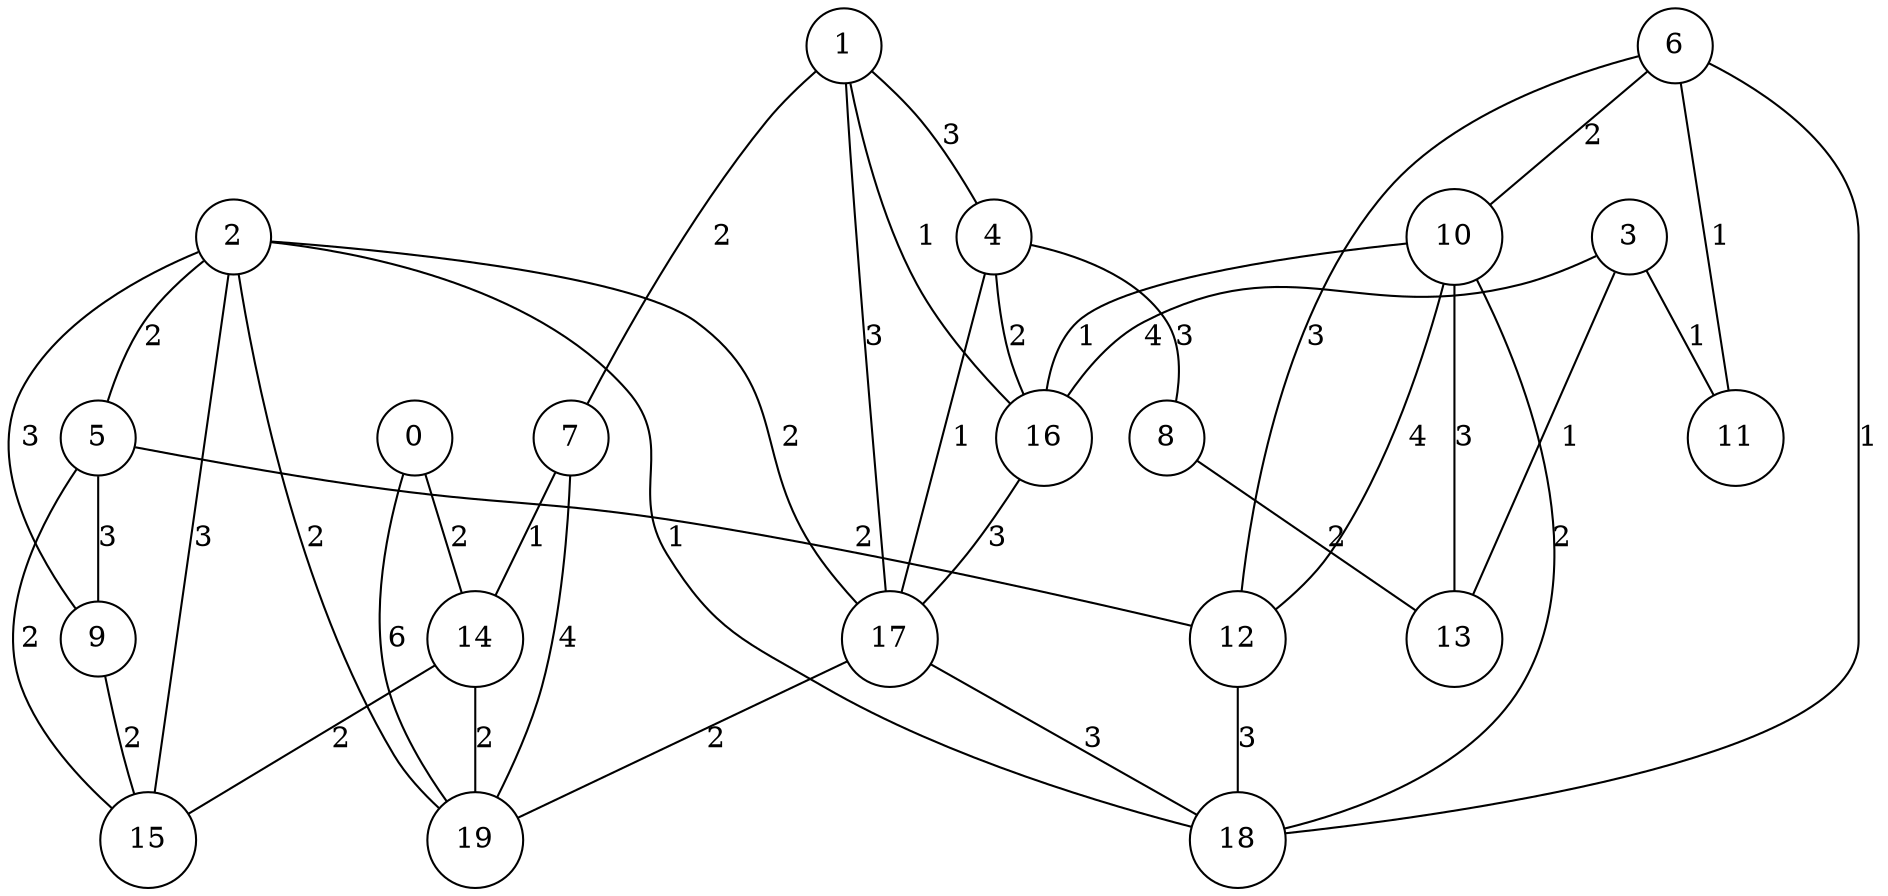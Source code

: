 graph qubit_interaction_graph {
    node [shape=circle];
    0 -- 19 [label=6];
    0 -- 14 [label=2];
    1 -- 17 [label=3];
    1 -- 7 [label=2];
    1 -- 4 [label=3];
    1 -- 16 [label=1];
    2 -- 5 [label=2];
    2 -- 9 [label=3];
    2 -- 15 [label=3];
    2 -- 18 [label=1];
    2 -- 17 [label=2];
    2 -- 19 [label=2];
    3 -- 16 [label=4];
    3 -- 13 [label=1];
    3 -- 11 [label=1];
    4 -- 16 [label=2];
    4 -- 17 [label=1];
    4 -- 8 [label=3];
    5 -- 15 [label=2];
    5 -- 12 [label=2];
    5 -- 9 [label=3];
    6 -- 12 [label=3];
    6 -- 11 [label=1];
    6 -- 10 [label=2];
    6 -- 18 [label=1];
    7 -- 19 [label=4];
    7 -- 14 [label=1];
    8 -- 13 [label=2];
    9 -- 15 [label=2];
    10 -- 18 [label=2];
    10 -- 12 [label=4];
    10 -- 16 [label=1];
    10 -- 13 [label=3];
    12 -- 18 [label=3];
    14 -- 15 [label=2];
    14 -- 19 [label=2];
    16 -- 17 [label=3];
    17 -- 19 [label=2];
    17 -- 18 [label=3];
}